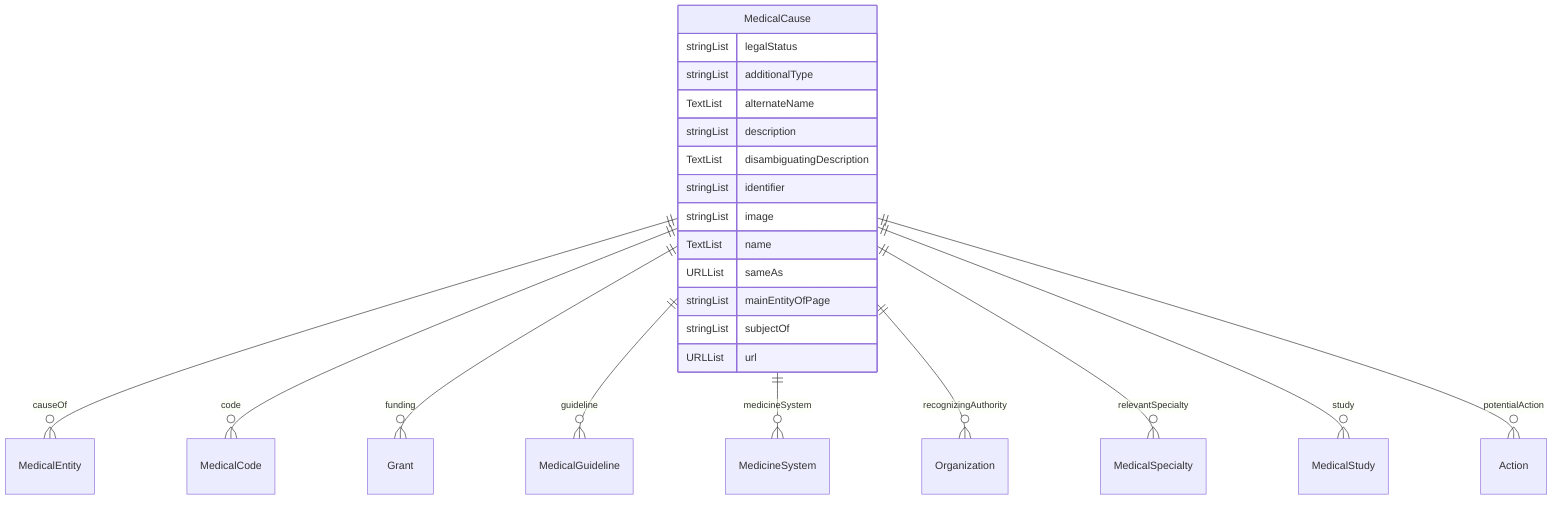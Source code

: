 erDiagram
MedicalCause {
    stringList legalStatus  
    stringList additionalType  
    TextList alternateName  
    stringList description  
    TextList disambiguatingDescription  
    stringList identifier  
    stringList image  
    TextList name  
    URLList sameAs  
    stringList mainEntityOfPage  
    stringList subjectOf  
    URLList url  
}

MedicalCause ||--}o MedicalEntity : "causeOf"
MedicalCause ||--}o MedicalCode : "code"
MedicalCause ||--}o Grant : "funding"
MedicalCause ||--}o MedicalGuideline : "guideline"
MedicalCause ||--}o MedicineSystem : "medicineSystem"
MedicalCause ||--}o Organization : "recognizingAuthority"
MedicalCause ||--}o MedicalSpecialty : "relevantSpecialty"
MedicalCause ||--}o MedicalStudy : "study"
MedicalCause ||--}o Action : "potentialAction"